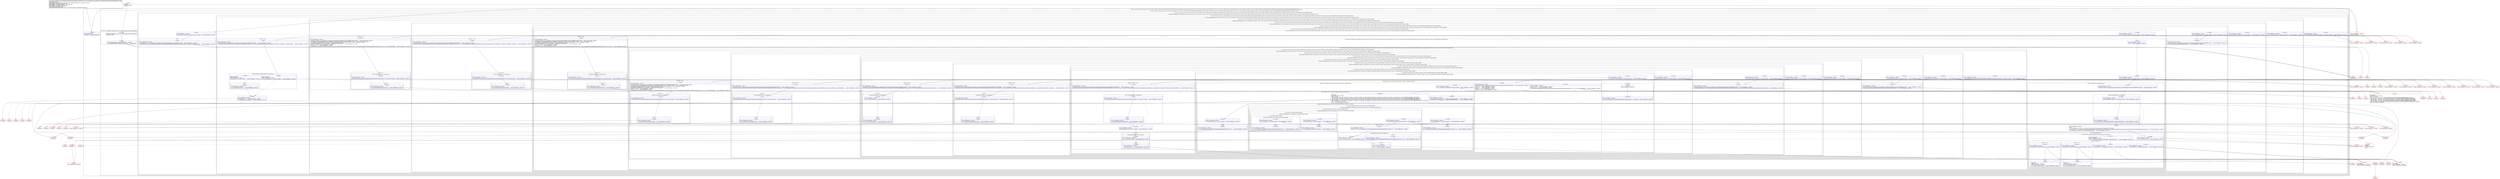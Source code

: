 digraph "CFG fororg.mapsforge.map.rendertheme.rule.RenderThemeHandler.startElement()V" {
subgraph cluster_Region_485130811 {
label = "R(2:0|(1:(1:4)(1:(3:7|(1:11)|12)(1:(2:15|(1:(1:17)))(1:(2:20|(1:(1:22)))(1:(1:25)(1:(2:28|(1:(1:30)))(2:31|(4:33|(1:35)|36|(1:(4:40|(1:43)|44|(1:47))))(1:(2:50|(1:(1:52)))(1:(2:55|(1:(1:57)))(1:(1:60)(1:(2:63|(1:(1:65)))(1:(2:68|(1:(1:70)))(1:(1:73)(1:(4:76|(1:78)|79|(1:(1:81)))(1:(3:84|(3:87|(1:89)(1:(1:92)(1:(2:95|(1:97)(1:99))(1:(1:102)(1:(1:105)(0)))))|106)|107)(2:108|109))))))))))))))))) | DECL_VAR: org.mapsforge.map.rendertheme.XmlRenderThemeStyleLayer null\l";
node [shape=record,color=blue];
Node_0 [shape=record,label="{0\:\ 0x0000|MTH_ENTER_BLOCK\l|r10.qName = r10.pullParser.getName()\l}"];
subgraph cluster_TryCatchRegion_1538669044 {
label = "Try: R(1:(1:4)(1:(3:7|(1:11)|12)(1:(2:15|(1:(1:17)))(1:(2:20|(1:(1:22)))(1:(1:25)(1:(2:28|(1:(1:30)))(2:31|(4:33|(1:35)|36|(1:(4:40|(1:43)|44|(1:47))))(1:(2:50|(1:(1:52)))(1:(2:55|(1:(1:57)))(1:(1:60)(1:(2:63|(1:(1:65)))(1:(2:68|(1:(1:70)))(1:(1:73)(1:(4:76|(1:78)|79|(1:(1:81)))(1:(3:84|(3:87|(1:89)(1:(1:92)(1:(2:95|(1:97)(1:99))(1:(1:102)(1:(1:105)(0)))))|106)|107)(2:108|109)))))))))))))))) catches: R(2:110|111)";
node [shape=record,color=blue];
subgraph cluster_Region_2039268264 {
label = "R(1:(1:4)(1:(3:7|(1:11)|12)(1:(2:15|(1:(1:17)))(1:(2:20|(1:(1:22)))(1:(1:25)(1:(2:28|(1:(1:30)))(2:31|(4:33|(1:35)|36|(1:(4:40|(1:43)|44|(1:47))))(1:(2:50|(1:(1:52)))(1:(2:55|(1:(1:57)))(1:(1:60)(1:(2:63|(1:(1:65)))(1:(2:68|(1:(1:70)))(1:(1:73)(1:(4:76|(1:78)|79|(1:(1:81)))(1:(3:84|(3:87|(1:89)(1:(1:92)(1:(2:95|(1:97)(1:99))(1:(1:102)(1:(1:105)(0)))))|106)|107)(2:108|109))))))))))))))))";
node [shape=record,color=blue];
subgraph cluster_IfRegion_763621961 {
label = "IF [B:3:0x0010] THEN: R(1:4) ELSE: R(1:(3:7|(1:11)|12)(1:(2:15|(1:(1:17)))(1:(2:20|(1:(1:22)))(1:(1:25)(1:(2:28|(1:(1:30)))(2:31|(4:33|(1:35)|36|(1:(4:40|(1:43)|44|(1:47))))(1:(2:50|(1:(1:52)))(1:(2:55|(1:(1:57)))(1:(1:60)(1:(2:63|(1:(1:65)))(1:(2:68|(1:(1:70)))(1:(1:73)(1:(4:76|(1:78)|79|(1:(1:81)))(1:(3:84|(3:87|(1:89)(1:(1:92)(1:(2:95|(1:97)(1:99))(1:(1:102)(1:(1:105)(0)))))|106)|107)(2:108|109)))))))))))))))";
node [shape=record,color=blue];
Node_3 [shape=record,label="{3\:\ 0x0010|Catch:\{ IOException \-\> 0x03a0 \}\l|if (\"rendertheme\".equals(r10.qName) == true) goto L_0x0012     \/\/ Catch:\{ IOException \-\> 0x03a0 \}\l}"];
subgraph cluster_Region_1697662616 {
label = "R(1:4)";
node [shape=record,color=blue];
Node_4 [shape=record,label="{4\:\ 0x0012|Catch:\{ IOException \-\> 0x03a0 \}\l|checkState(r10.qName, org.mapsforge.map.rendertheme.rule.RenderThemeHandler.Element.RENDER_THEME)     \/\/ Catch:\{ IOException \-\> 0x03a0 \}\lr10.renderTheme = new org.mapsforge.map.rendertheme.rule.RenderThemeBuilder(r10.graphicFactory, r10.displayModel, r10.qName, r10.pullParser).build()     \/\/ Catch:\{ IOException \-\> 0x03a0 \}\l}"];
}
subgraph cluster_Region_253999699 {
label = "R(1:(3:7|(1:11)|12)(1:(2:15|(1:(1:17)))(1:(2:20|(1:(1:22)))(1:(1:25)(1:(2:28|(1:(1:30)))(2:31|(4:33|(1:35)|36|(1:(4:40|(1:43)|44|(1:47))))(1:(2:50|(1:(1:52)))(1:(2:55|(1:(1:57)))(1:(1:60)(1:(2:63|(1:(1:65)))(1:(2:68|(1:(1:70)))(1:(1:73)(1:(4:76|(1:78)|79|(1:(1:81)))(1:(3:84|(3:87|(1:89)(1:(1:92)(1:(2:95|(1:97)(1:99))(1:(1:102)(1:(1:105)(0)))))|106)|107)(2:108|109))))))))))))))) | ELSE_IF_CHAIN\l";
node [shape=record,color=blue];
subgraph cluster_IfRegion_279820700 {
label = "IF [B:6:0x0036] THEN: R(3:7|(1:11)|12) ELSE: R(1:(2:15|(1:(1:17)))(1:(2:20|(1:(1:22)))(1:(1:25)(1:(2:28|(1:(1:30)))(2:31|(4:33|(1:35)|36|(1:(4:40|(1:43)|44|(1:47))))(1:(2:50|(1:(1:52)))(1:(2:55|(1:(1:57)))(1:(1:60)(1:(2:63|(1:(1:65)))(1:(2:68|(1:(1:70)))(1:(1:73)(1:(4:76|(1:78)|79|(1:(1:81)))(1:(3:84|(3:87|(1:89)(1:(1:92)(1:(2:95|(1:97)(1:99))(1:(1:102)(1:(1:105)(0)))))|106)|107)(2:108|109)))))))))))))) | ELSE_IF_CHAIN\l";
node [shape=record,color=blue];
Node_6 [shape=record,label="{6\:\ 0x0036|Catch:\{ IOException \-\> 0x03a0 \}\l|if (ELEMENT_NAME_RULE.equals(r10.qName) == true) goto L_0x0038     \/\/ Catch:\{ IOException \-\> 0x03a0 \}\l}"];
subgraph cluster_Region_634135436 {
label = "R(3:7|(1:11)|12)";
node [shape=record,color=blue];
Node_7 [shape=record,label="{7\:\ 0x0038|Catch:\{ IOException \-\> 0x03a0 \}\l|checkState(r10.qName, org.mapsforge.map.rendertheme.rule.RenderThemeHandler.Element.RULE)     \/\/ Catch:\{ IOException \-\> 0x03a0 \}\lorg.mapsforge.map.rendertheme.rule.Rule org.mapsforge.map.rendertheme.rule.Rule r0 = new org.mapsforge.map.rendertheme.rule.RuleBuilder(r10.qName, r10.pullParser, r10.ruleStack).build()     \/\/ Catch:\{ IOException \-\> 0x03a0 \}\l}"];
subgraph cluster_IfRegion_371529683 {
label = "IF [B:8:0x0054, B:10:0x005a] THEN: R(1:11) ELSE: null";
node [shape=record,color=blue];
Node_8 [shape=record,label="{8\:\ 0x0054|ADDED_TO_REGION\lCatch:\{ IOException \-\> 0x03a0 \}\l|if (r10.ruleStack.empty() == false) goto L_0x0056     \/\/ Catch:\{ IOException \-\> 0x03a0 \}\l}"];
Node_10 [shape=record,label="{10\:\ 0x005a|ADDED_TO_REGION\lCatch:\{ IOException \-\> 0x03a0 \}\l|if (isVisible(r0) == true) goto L_0x005c     \/\/ Catch:\{ IOException \-\> 0x03a0 \}\l}"];
subgraph cluster_Region_1405607561 {
label = "R(1:11)";
node [shape=record,color=blue];
Node_11 [shape=record,label="{11\:\ 0x005c|Catch:\{ IOException \-\> 0x03a0 \}\l|r10.currentRule.addSubRule(r0)     \/\/ Catch:\{ IOException \-\> 0x03a0 \}\l}"];
}
}
Node_12 [shape=record,label="{12\:\ 0x0061|Catch:\{ IOException \-\> 0x03a0 \}\l|r10.currentRule = r0     \/\/ Catch:\{ IOException \-\> 0x03a0 \}\lr10.ruleStack.push(r10.currentRule)     \/\/ Catch:\{ IOException \-\> 0x03a0 \}\l}"];
}
subgraph cluster_Region_571342970 {
label = "R(1:(2:15|(1:(1:17)))(1:(2:20|(1:(1:22)))(1:(1:25)(1:(2:28|(1:(1:30)))(2:31|(4:33|(1:35)|36|(1:(4:40|(1:43)|44|(1:47))))(1:(2:50|(1:(1:52)))(1:(2:55|(1:(1:57)))(1:(1:60)(1:(2:63|(1:(1:65)))(1:(2:68|(1:(1:70)))(1:(1:73)(1:(4:76|(1:78)|79|(1:(1:81)))(1:(3:84|(3:87|(1:89)(1:(1:92)(1:(2:95|(1:97)(1:99))(1:(1:102)(1:(1:105)(0)))))|106)|107)(2:108|109)))))))))))))) | ELSE_IF_CHAIN\l";
node [shape=record,color=blue];
subgraph cluster_IfRegion_1164805669 {
label = "IF [B:14:0x0074] THEN: R(2:15|(1:(1:17))) ELSE: R(1:(2:20|(1:(1:22)))(1:(1:25)(1:(2:28|(1:(1:30)))(2:31|(4:33|(1:35)|36|(1:(4:40|(1:43)|44|(1:47))))(1:(2:50|(1:(1:52)))(1:(2:55|(1:(1:57)))(1:(1:60)(1:(2:63|(1:(1:65)))(1:(2:68|(1:(1:70)))(1:(1:73)(1:(4:76|(1:78)|79|(1:(1:81)))(1:(3:84|(3:87|(1:89)(1:(1:92)(1:(2:95|(1:97)(1:99))(1:(1:102)(1:(1:105)(0)))))|106)|107)(2:108|109))))))))))))) | ELSE_IF_CHAIN\l";
node [shape=record,color=blue];
Node_14 [shape=record,label="{14\:\ 0x0074|Catch:\{ IOException \-\> 0x03a0 \}\l|if (\"area\".equals(r10.qName) == true) goto L_0x0076     \/\/ Catch:\{ IOException \-\> 0x03a0 \}\l}"];
subgraph cluster_Region_1124993676 {
label = "R(2:15|(1:(1:17)))";
node [shape=record,color=blue];
Node_15 [shape=record,label="{15\:\ 0x0076|Catch:\{ IOException \-\> 0x03a0 \}\l|checkState(r10.qName, org.mapsforge.map.rendertheme.rule.RenderThemeHandler.Element.RENDERING_INSTRUCTION)     \/\/ Catch:\{ IOException \-\> 0x03a0 \}\lorg.mapsforge.core.graphics.GraphicFactory org.mapsforge.core.graphics.GraphicFactory r3 = r10.graphicFactory     \/\/ Catch:\{ IOException \-\> 0x03a0 \}\lorg.mapsforge.map.model.DisplayModel org.mapsforge.map.model.DisplayModel r4 = r10.displayModel     \/\/ Catch:\{ IOException \-\> 0x03a0 \}\ljava.lang.String java.lang.String r5 = r10.qName     \/\/ Catch:\{ IOException \-\> 0x03a0 \}\lorg.xmlpull.v1.XmlPullParser org.xmlpull.p030v1.XmlPullParser r6 = r10.pullParser     \/\/ Catch:\{ IOException \-\> 0x03a0 \}\lint int r7 = r10.level     \/\/ Catch:\{ IOException \-\> 0x03a0 \}\lr10.level = r7 + 1     \/\/ Catch:\{ IOException \-\> 0x03a0 \}\lorg.mapsforge.map.rendertheme.renderinstruction.Area org.mapsforge.map.rendertheme.renderinstruction.Area r2 = new org.mapsforge.map.rendertheme.renderinstruction.Area(r3, r4, r5, r6, r7, r10.relativePathPrefix)     \/\/ Catch:\{ IOException \-\> 0x03a0 \}\l}"];
subgraph cluster_Region_1460559353 {
label = "R(1:(1:17))";
node [shape=record,color=blue];
subgraph cluster_IfRegion_1648684130 {
label = "IF [B:16:0x0097] THEN: R(1:17) ELSE: null";
node [shape=record,color=blue];
Node_16 [shape=record,label="{16\:\ 0x0097|Catch:\{ IOException \-\> 0x03a0 \}\l|if (isVisible((org.mapsforge.map.rendertheme.renderinstruction.RenderInstruction) r2) == true) goto L_0x0099     \/\/ Catch:\{ IOException \-\> 0x03a0 \}\l}"];
subgraph cluster_Region_1435772254 {
label = "R(1:17)";
node [shape=record,color=blue];
Node_17 [shape=record,label="{17\:\ 0x0099|Catch:\{ IOException \-\> 0x03a0 \}\l|r10.currentRule.addRenderingInstruction(r2)     \/\/ Catch:\{ IOException \-\> 0x03a0 \}\l}"];
}
}
}
}
subgraph cluster_Region_714244061 {
label = "R(1:(2:20|(1:(1:22)))(1:(1:25)(1:(2:28|(1:(1:30)))(2:31|(4:33|(1:35)|36|(1:(4:40|(1:43)|44|(1:47))))(1:(2:50|(1:(1:52)))(1:(2:55|(1:(1:57)))(1:(1:60)(1:(2:63|(1:(1:65)))(1:(2:68|(1:(1:70)))(1:(1:73)(1:(4:76|(1:78)|79|(1:(1:81)))(1:(3:84|(3:87|(1:89)(1:(1:92)(1:(2:95|(1:97)(1:99))(1:(1:102)(1:(1:105)(0)))))|106)|107)(2:108|109))))))))))))) | ELSE_IF_CHAIN\l";
node [shape=record,color=blue];
subgraph cluster_IfRegion_2026743589 {
label = "IF [B:19:0x00a8] THEN: R(2:20|(1:(1:22))) ELSE: R(1:(1:25)(1:(2:28|(1:(1:30)))(2:31|(4:33|(1:35)|36|(1:(4:40|(1:43)|44|(1:47))))(1:(2:50|(1:(1:52)))(1:(2:55|(1:(1:57)))(1:(1:60)(1:(2:63|(1:(1:65)))(1:(2:68|(1:(1:70)))(1:(1:73)(1:(4:76|(1:78)|79|(1:(1:81)))(1:(3:84|(3:87|(1:89)(1:(1:92)(1:(2:95|(1:97)(1:99))(1:(1:102)(1:(1:105)(0)))))|106)|107)(2:108|109)))))))))))) | ELSE_IF_CHAIN\l";
node [shape=record,color=blue];
Node_19 [shape=record,label="{19\:\ 0x00a8|Catch:\{ IOException \-\> 0x03a0 \}\l|if (\"caption\".equals(r10.qName) == true) goto L_0x00aa     \/\/ Catch:\{ IOException \-\> 0x03a0 \}\l}"];
subgraph cluster_Region_994264346 {
label = "R(2:20|(1:(1:22)))";
node [shape=record,color=blue];
Node_20 [shape=record,label="{20\:\ 0x00aa|Catch:\{ IOException \-\> 0x03a0 \}\l|checkState(r10.qName, org.mapsforge.map.rendertheme.rule.RenderThemeHandler.Element.RENDERING_INSTRUCTION)     \/\/ Catch:\{ IOException \-\> 0x03a0 \}\lorg.mapsforge.map.rendertheme.renderinstruction.Caption org.mapsforge.map.rendertheme.renderinstruction.Caption r2 = new org.mapsforge.map.rendertheme.renderinstruction.Caption(r10.graphicFactory, r10.displayModel, r10.qName, r10.pullParser, r10.symbols)     \/\/ Catch:\{ IOException \-\> 0x03a0 \}\l}"];
subgraph cluster_Region_1371036343 {
label = "R(1:(1:22))";
node [shape=record,color=blue];
subgraph cluster_IfRegion_536150598 {
label = "IF [B:21:0x00c5] THEN: R(1:22) ELSE: null";
node [shape=record,color=blue];
Node_21 [shape=record,label="{21\:\ 0x00c5|Catch:\{ IOException \-\> 0x03a0 \}\l|if (isVisible((org.mapsforge.map.rendertheme.renderinstruction.RenderInstruction) r2) == true) goto L_0x00c7     \/\/ Catch:\{ IOException \-\> 0x03a0 \}\l}"];
subgraph cluster_Region_922836 {
label = "R(1:22)";
node [shape=record,color=blue];
Node_22 [shape=record,label="{22\:\ 0x00c7|Catch:\{ IOException \-\> 0x03a0 \}\l|r10.currentRule.addRenderingInstruction(r2)     \/\/ Catch:\{ IOException \-\> 0x03a0 \}\l}"];
}
}
}
}
subgraph cluster_Region_1962681580 {
label = "R(1:(1:25)(1:(2:28|(1:(1:30)))(2:31|(4:33|(1:35)|36|(1:(4:40|(1:43)|44|(1:47))))(1:(2:50|(1:(1:52)))(1:(2:55|(1:(1:57)))(1:(1:60)(1:(2:63|(1:(1:65)))(1:(2:68|(1:(1:70)))(1:(1:73)(1:(4:76|(1:78)|79|(1:(1:81)))(1:(3:84|(3:87|(1:89)(1:(1:92)(1:(2:95|(1:97)(1:99))(1:(1:102)(1:(1:105)(0)))))|106)|107)(2:108|109)))))))))))) | ELSE_IF_CHAIN\l";
node [shape=record,color=blue];
subgraph cluster_IfRegion_1294582073 {
label = "IF [B:24:0x00d6] THEN: R(1:25) ELSE: R(1:(2:28|(1:(1:30)))(2:31|(4:33|(1:35)|36|(1:(4:40|(1:43)|44|(1:47))))(1:(2:50|(1:(1:52)))(1:(2:55|(1:(1:57)))(1:(1:60)(1:(2:63|(1:(1:65)))(1:(2:68|(1:(1:70)))(1:(1:73)(1:(4:76|(1:78)|79|(1:(1:81)))(1:(3:84|(3:87|(1:89)(1:(1:92)(1:(2:95|(1:97)(1:99))(1:(1:102)(1:(1:105)(0)))))|106)|107)(2:108|109))))))))))) | ELSE_IF_CHAIN\l";
node [shape=record,color=blue];
Node_24 [shape=record,label="{24\:\ 0x00d6|Catch:\{ IOException \-\> 0x03a0 \}\l|if (\"cat\".equals(r10.qName) == true) goto L_0x00d8     \/\/ Catch:\{ IOException \-\> 0x03a0 \}\l}"];
subgraph cluster_Region_1489548086 {
label = "R(1:25)";
node [shape=record,color=blue];
Node_25 [shape=record,label="{25\:\ 0x00d8|Catch:\{ IOException \-\> 0x03a0 \}\l|checkState(r10.qName, org.mapsforge.map.rendertheme.rule.RenderThemeHandler.Element.RENDERING_STYLE)     \/\/ Catch:\{ IOException \-\> 0x03a0 \}\lr10.currentLayer.addCategory(getStringAttribute(\"id\"))     \/\/ Catch:\{ IOException \-\> 0x03a0 \}\l}"];
}
subgraph cluster_Region_1261844346 {
label = "R(1:(2:28|(1:(1:30)))(2:31|(4:33|(1:35)|36|(1:(4:40|(1:43)|44|(1:47))))(1:(2:50|(1:(1:52)))(1:(2:55|(1:(1:57)))(1:(1:60)(1:(2:63|(1:(1:65)))(1:(2:68|(1:(1:70)))(1:(1:73)(1:(4:76|(1:78)|79|(1:(1:81)))(1:(3:84|(3:87|(1:89)(1:(1:92)(1:(2:95|(1:97)(1:99))(1:(1:102)(1:(1:105)(0)))))|106)|107)(2:108|109))))))))))) | ELSE_IF_CHAIN\l";
node [shape=record,color=blue];
subgraph cluster_IfRegion_1593356724 {
label = "IF [B:27:0x00f4] THEN: R(2:28|(1:(1:30))) ELSE: R(2:31|(4:33|(1:35)|36|(1:(4:40|(1:43)|44|(1:47))))(1:(2:50|(1:(1:52)))(1:(2:55|(1:(1:57)))(1:(1:60)(1:(2:63|(1:(1:65)))(1:(2:68|(1:(1:70)))(1:(1:73)(1:(4:76|(1:78)|79|(1:(1:81)))(1:(3:84|(3:87|(1:89)(1:(1:92)(1:(2:95|(1:97)(1:99))(1:(1:102)(1:(1:105)(0)))))|106)|107)(2:108|109)))))))))) | ELSE_IF_CHAIN\l";
node [shape=record,color=blue];
Node_27 [shape=record,label="{27\:\ 0x00f4|Catch:\{ IOException \-\> 0x03a0 \}\l|if (\"circle\".equals(r10.qName) == true) goto L_0x00f6     \/\/ Catch:\{ IOException \-\> 0x03a0 \}\l}"];
subgraph cluster_Region_788619878 {
label = "R(2:28|(1:(1:30)))";
node [shape=record,color=blue];
Node_28 [shape=record,label="{28\:\ 0x00f6|Catch:\{ IOException \-\> 0x03a0 \}\l|checkState(r10.qName, org.mapsforge.map.rendertheme.rule.RenderThemeHandler.Element.RENDERING_INSTRUCTION)     \/\/ Catch:\{ IOException \-\> 0x03a0 \}\lorg.mapsforge.core.graphics.GraphicFactory org.mapsforge.core.graphics.GraphicFactory r3 = r10.graphicFactory     \/\/ Catch:\{ IOException \-\> 0x03a0 \}\lorg.mapsforge.map.model.DisplayModel org.mapsforge.map.model.DisplayModel r4 = r10.displayModel     \/\/ Catch:\{ IOException \-\> 0x03a0 \}\ljava.lang.String java.lang.String r5 = r10.qName     \/\/ Catch:\{ IOException \-\> 0x03a0 \}\lorg.xmlpull.v1.XmlPullParser org.xmlpull.p030v1.XmlPullParser r6 = r10.pullParser     \/\/ Catch:\{ IOException \-\> 0x03a0 \}\lint int r7 = r10.level     \/\/ Catch:\{ IOException \-\> 0x03a0 \}\lr10.level = r7 + 1     \/\/ Catch:\{ IOException \-\> 0x03a0 \}\lorg.mapsforge.map.rendertheme.renderinstruction.Circle org.mapsforge.map.rendertheme.renderinstruction.Circle r2 = new org.mapsforge.map.rendertheme.renderinstruction.Circle(r3, r4, r5, r6, r7)     \/\/ Catch:\{ IOException \-\> 0x03a0 \}\l}"];
subgraph cluster_Region_1574667099 {
label = "R(1:(1:30))";
node [shape=record,color=blue];
subgraph cluster_IfRegion_1537771917 {
label = "IF [B:29:0x0115] THEN: R(1:30) ELSE: null";
node [shape=record,color=blue];
Node_29 [shape=record,label="{29\:\ 0x0115|Catch:\{ IOException \-\> 0x03a0 \}\l|if (isVisible((org.mapsforge.map.rendertheme.renderinstruction.RenderInstruction) r2) == true) goto L_0x0117     \/\/ Catch:\{ IOException \-\> 0x03a0 \}\l}"];
subgraph cluster_Region_472640788 {
label = "R(1:30)";
node [shape=record,color=blue];
Node_30 [shape=record,label="{30\:\ 0x0117|Catch:\{ IOException \-\> 0x03a0 \}\l|r10.currentRule.addRenderingInstruction(r2)     \/\/ Catch:\{ IOException \-\> 0x03a0 \}\l}"];
}
}
}
}
subgraph cluster_Region_57491903 {
label = "R(2:31|(4:33|(1:35)|36|(1:(4:40|(1:43)|44|(1:47))))(1:(2:50|(1:(1:52)))(1:(2:55|(1:(1:57)))(1:(1:60)(1:(2:63|(1:(1:65)))(1:(2:68|(1:(1:70)))(1:(1:73)(1:(4:76|(1:78)|79|(1:(1:81)))(1:(3:84|(3:87|(1:89)(1:(1:92)(1:(2:95|(1:97)(1:99))(1:(1:102)(1:(1:105)(0)))))|106)|107)(2:108|109))))))))))";
node [shape=record,color=blue];
Node_31 [shape=record,label="{31\:\ 0x011e|Catch:\{ IOException \-\> 0x03a0 \}\l|? r1 = 0     \/\/ Catch:\{ IOException \-\> 0x03a0 \}\l}"];
subgraph cluster_IfRegion_1083689685 {
label = "IF [B:32:0x0127] THEN: R(4:33|(1:35)|36|(1:(4:40|(1:43)|44|(1:47)))) ELSE: R(1:(2:50|(1:(1:52)))(1:(2:55|(1:(1:57)))(1:(1:60)(1:(2:63|(1:(1:65)))(1:(2:68|(1:(1:70)))(1:(1:73)(1:(4:76|(1:78)|79|(1:(1:81)))(1:(3:84|(3:87|(1:89)(1:(1:92)(1:(2:95|(1:97)(1:99))(1:(1:102)(1:(1:105)(0)))))|106)|107)(2:108|109)))))))))";
node [shape=record,color=blue];
Node_32 [shape=record,label="{32\:\ 0x0127|Catch:\{ IOException \-\> 0x03a0 \}\l|if (\"layer\".equals(r10.qName) == true) goto L_0x0129     \/\/ Catch:\{ IOException \-\> 0x03a0 \}\l}"];
subgraph cluster_Region_781852532 {
label = "R(4:33|(1:35)|36|(1:(4:40|(1:43)|44|(1:47))))";
node [shape=record,color=blue];
Node_33 [shape=record,label="{33\:\ 0x0129|Catch:\{ IOException \-\> 0x03a0 \}\l|checkState(r10.qName, org.mapsforge.map.rendertheme.rule.RenderThemeHandler.Element.RENDERING_STYLE)     \/\/ Catch:\{ IOException \-\> 0x03a0 \}\l}"];
subgraph cluster_IfRegion_979417178 {
label = "IF [B:34:0x0136] THEN: R(1:35) ELSE: null";
node [shape=record,color=blue];
Node_34 [shape=record,label="{34\:\ 0x0136|Catch:\{ IOException \-\> 0x03a0 \}\l|if (getStringAttribute(\"enabled\") != null) goto L_0x0138     \/\/ Catch:\{ IOException \-\> 0x03a0 \}\l}"];
subgraph cluster_Region_1937855752 {
label = "R(1:35)";
node [shape=record,color=blue];
Node_35 [shape=record,label="{35\:\ 0x0138|Catch:\{ IOException \-\> 0x03a0 \}\l|r1 = java.lang.Boolean.valueOf(getStringAttribute(\"enabled\")).booleanValue()     \/\/ Catch:\{ IOException \-\> 0x03a0 \}\l}"];
}
}
Node_36 [shape=record,label="{36\:\ 0x0146|Catch:\{ IOException \-\> 0x03a0 \}\lPHI: r1 \l  PHI: (r1v40 boolean) = (r1v8 ?), (r1v72 ?) binds: [B:34:0x0136, B:35:0x0138] A[DONT_GENERATE, DONT_INLINE]\l|r10.currentLayer = r10.renderThemeStyleMenu.createLayer(getStringAttribute(\"id\"), java.lang.Boolean.valueOf(getStringAttribute(com.mapbox.mapboxsdk.style.layers.Property.VISIBLE)).booleanValue(), r1)     \/\/ Catch:\{ IOException \-\> 0x03a0 \}\ljava.lang.String java.lang.String r0 = getStringAttribute(\"parent\")     \/\/ Catch:\{ IOException \-\> 0x03a0 \}\l}"];
subgraph cluster_Region_554617779 {
label = "R(1:(4:40|(1:43)|44|(1:47)))";
node [shape=record,color=blue];
subgraph cluster_IfRegion_1135385711 {
label = "IF [B:37:0x0168, B:39:0x0170] THEN: R(4:40|(1:43)|44|(1:47)) ELSE: null";
node [shape=record,color=blue];
Node_37 [shape=record,label="{37\:\ 0x0168|Catch:\{ IOException \-\> 0x03a0 \}\l|if (r0 != null) goto L_0x016a     \/\/ Catch:\{ IOException \-\> 0x03a0 \}\l}"];
Node_39 [shape=record,label="{39\:\ 0x0170|ADDED_TO_REGION\lCatch:\{ IOException \-\> 0x03a0 \}\l|if ((r0 = r10.renderThemeStyleMenu.getLayer(r0)) != null) goto L_0x0172     \/\/ Catch:\{ IOException \-\> 0x03a0 \}\l}"];
subgraph cluster_Region_550389138 {
label = "R(4:40|(1:43)|44|(1:47))";
node [shape=record,color=blue];
Node_40 [shape=record,label="{40\:\ 0x0172|Catch:\{ IOException \-\> 0x03a0 \}\l|java.util.Iterator r1 = r0.getCategories().iterator()     \/\/ Catch:\{ IOException \-\> 0x03a0 \}\l}"];
subgraph cluster_LoopRegion_1584525884 {
label = "LOOP:0: (1:43)";
node [shape=record,color=blue];
Node_42 [shape=record,label="{42\:\ 0x017e|Catch:\{ IOException \-\> 0x03a0 \}\l|if (r1.hasNext() != false) goto L_0x0180     \/\/ Catch:\{ IOException \-\> 0x03a0 \}\l}"];
subgraph cluster_Region_1634476992 {
label = "R(1:43)";
node [shape=record,color=blue];
Node_43 [shape=record,label="{43\:\ 0x0180|LOOP_END\lCatch:\{ IOException \-\> 0x03a0 \}\lLOOP:0: B:41:0x017a\-\>B:43:0x0180\l|r10.currentLayer.addCategory(r2)     \/\/ Catch:\{ IOException \-\> 0x03a0 \}\l}"];
}
}
Node_44 [shape=record,label="{44\:\ 0x018c|Catch:\{ IOException \-\> 0x03a0 \}\l|java.util.Iterator r0 = r0.getOverlays().iterator()     \/\/ Catch:\{ IOException \-\> 0x03a0 \}\l}"];
subgraph cluster_LoopRegion_921186061 {
label = "LOOP:1: (1:47)";
node [shape=record,color=blue];
Node_46 [shape=record,label="{46\:\ 0x0198|Catch:\{ IOException \-\> 0x03a0 \}\l|if (r0.hasNext() != false) goto L_0x019a     \/\/ Catch:\{ IOException \-\> 0x03a0 \}\l}"];
subgraph cluster_Region_1691881111 {
label = "R(1:47)";
node [shape=record,color=blue];
Node_47 [shape=record,label="{47\:\ 0x019a|LOOP_END\lCatch:\{ IOException \-\> 0x03a0 \}\lLOOP:1: B:45:0x0194\-\>B:47:0x019a\l|r10.currentLayer.addOverlay(r1)     \/\/ Catch:\{ IOException \-\> 0x03a0 \}\l}"];
}
}
}
}
}
}
subgraph cluster_Region_896135202 {
label = "R(1:(2:50|(1:(1:52)))(1:(2:55|(1:(1:57)))(1:(1:60)(1:(2:63|(1:(1:65)))(1:(2:68|(1:(1:70)))(1:(1:73)(1:(4:76|(1:78)|79|(1:(1:81)))(1:(3:84|(3:87|(1:89)(1:(1:92)(1:(2:95|(1:97)(1:99))(1:(1:102)(1:(1:105)(0)))))|106)|107)(2:108|109))))))))) | ELSE_IF_CHAIN\l";
node [shape=record,color=blue];
subgraph cluster_IfRegion_891004780 {
label = "IF [B:49:0x01ae] THEN: R(2:50|(1:(1:52))) ELSE: R(1:(2:55|(1:(1:57)))(1:(1:60)(1:(2:63|(1:(1:65)))(1:(2:68|(1:(1:70)))(1:(1:73)(1:(4:76|(1:78)|79|(1:(1:81)))(1:(3:84|(3:87|(1:89)(1:(1:92)(1:(2:95|(1:97)(1:99))(1:(1:102)(1:(1:105)(0)))))|106)|107)(2:108|109)))))))) | ELSE_IF_CHAIN\l";
node [shape=record,color=blue];
Node_49 [shape=record,label="{49\:\ 0x01ae|Catch:\{ IOException \-\> 0x03a0 \}\l|if (com.mapbox.mapboxsdk.style.layers.Property.SYMBOL_PLACEMENT_LINE.equals(r10.qName) == true) goto L_0x01b0     \/\/ Catch:\{ IOException \-\> 0x03a0 \}\l}"];
subgraph cluster_Region_322957259 {
label = "R(2:50|(1:(1:52)))";
node [shape=record,color=blue];
Node_50 [shape=record,label="{50\:\ 0x01b0|Catch:\{ IOException \-\> 0x03a0 \}\l|checkState(r10.qName, org.mapsforge.map.rendertheme.rule.RenderThemeHandler.Element.RENDERING_INSTRUCTION)     \/\/ Catch:\{ IOException \-\> 0x03a0 \}\lorg.mapsforge.core.graphics.GraphicFactory org.mapsforge.core.graphics.GraphicFactory r3 = r10.graphicFactory     \/\/ Catch:\{ IOException \-\> 0x03a0 \}\lorg.mapsforge.map.model.DisplayModel org.mapsforge.map.model.DisplayModel r4 = r10.displayModel     \/\/ Catch:\{ IOException \-\> 0x03a0 \}\ljava.lang.String java.lang.String r5 = r10.qName     \/\/ Catch:\{ IOException \-\> 0x03a0 \}\lorg.xmlpull.v1.XmlPullParser org.xmlpull.p030v1.XmlPullParser r6 = r10.pullParser     \/\/ Catch:\{ IOException \-\> 0x03a0 \}\lint int r7 = r10.level     \/\/ Catch:\{ IOException \-\> 0x03a0 \}\lr10.level = r7 + 1     \/\/ Catch:\{ IOException \-\> 0x03a0 \}\lorg.mapsforge.map.rendertheme.renderinstruction.Line org.mapsforge.map.rendertheme.renderinstruction.Line r2 = new org.mapsforge.map.rendertheme.renderinstruction.Line(r3, r4, r5, r6, r7, r10.relativePathPrefix)     \/\/ Catch:\{ IOException \-\> 0x03a0 \}\l}"];
subgraph cluster_Region_1115453061 {
label = "R(1:(1:52))";
node [shape=record,color=blue];
subgraph cluster_IfRegion_1933632424 {
label = "IF [B:51:0x01d1] THEN: R(1:52) ELSE: null";
node [shape=record,color=blue];
Node_51 [shape=record,label="{51\:\ 0x01d1|Catch:\{ IOException \-\> 0x03a0 \}\l|if (isVisible((org.mapsforge.map.rendertheme.renderinstruction.RenderInstruction) r2) == true) goto L_0x01d3     \/\/ Catch:\{ IOException \-\> 0x03a0 \}\l}"];
subgraph cluster_Region_861836103 {
label = "R(1:52)";
node [shape=record,color=blue];
Node_52 [shape=record,label="{52\:\ 0x01d3|Catch:\{ IOException \-\> 0x03a0 \}\l|r10.currentRule.addRenderingInstruction(r2)     \/\/ Catch:\{ IOException \-\> 0x03a0 \}\l}"];
}
}
}
}
subgraph cluster_Region_1718908139 {
label = "R(1:(2:55|(1:(1:57)))(1:(1:60)(1:(2:63|(1:(1:65)))(1:(2:68|(1:(1:70)))(1:(1:73)(1:(4:76|(1:78)|79|(1:(1:81)))(1:(3:84|(3:87|(1:89)(1:(1:92)(1:(2:95|(1:97)(1:99))(1:(1:102)(1:(1:105)(0)))))|106)|107)(2:108|109)))))))) | ELSE_IF_CHAIN\l";
node [shape=record,color=blue];
subgraph cluster_IfRegion_484864231 {
label = "IF [B:54:0x01e2] THEN: R(2:55|(1:(1:57))) ELSE: R(1:(1:60)(1:(2:63|(1:(1:65)))(1:(2:68|(1:(1:70)))(1:(1:73)(1:(4:76|(1:78)|79|(1:(1:81)))(1:(3:84|(3:87|(1:89)(1:(1:92)(1:(2:95|(1:97)(1:99))(1:(1:102)(1:(1:105)(0)))))|106)|107)(2:108|109))))))) | ELSE_IF_CHAIN\l";
node [shape=record,color=blue];
Node_54 [shape=record,label="{54\:\ 0x01e2|Catch:\{ IOException \-\> 0x03a0 \}\l|if (\"lineSymbol\".equals(r10.qName) == true) goto L_0x01e4     \/\/ Catch:\{ IOException \-\> 0x03a0 \}\l}"];
subgraph cluster_Region_2035497365 {
label = "R(2:55|(1:(1:57)))";
node [shape=record,color=blue];
Node_55 [shape=record,label="{55\:\ 0x01e4|Catch:\{ IOException \-\> 0x03a0 \}\l|checkState(r10.qName, org.mapsforge.map.rendertheme.rule.RenderThemeHandler.Element.RENDERING_INSTRUCTION)     \/\/ Catch:\{ IOException \-\> 0x03a0 \}\lorg.mapsforge.map.rendertheme.renderinstruction.LineSymbol org.mapsforge.map.rendertheme.renderinstruction.LineSymbol r2 = new org.mapsforge.map.rendertheme.renderinstruction.LineSymbol(r10.graphicFactory, r10.displayModel, r10.qName, r10.pullParser, r10.relativePathPrefix)     \/\/ Catch:\{ IOException \-\> 0x03a0 \}\l}"];
subgraph cluster_Region_1949209808 {
label = "R(1:(1:57))";
node [shape=record,color=blue];
subgraph cluster_IfRegion_471566519 {
label = "IF [B:56:0x01ff] THEN: R(1:57) ELSE: null";
node [shape=record,color=blue];
Node_56 [shape=record,label="{56\:\ 0x01ff|Catch:\{ IOException \-\> 0x03a0 \}\l|if (isVisible((org.mapsforge.map.rendertheme.renderinstruction.RenderInstruction) r2) == true) goto L_0x0201     \/\/ Catch:\{ IOException \-\> 0x03a0 \}\l}"];
subgraph cluster_Region_920181592 {
label = "R(1:57)";
node [shape=record,color=blue];
Node_57 [shape=record,label="{57\:\ 0x0201|Catch:\{ IOException \-\> 0x03a0 \}\l|r10.currentRule.addRenderingInstruction(r2)     \/\/ Catch:\{ IOException \-\> 0x03a0 \}\l}"];
}
}
}
}
subgraph cluster_Region_1439112334 {
label = "R(1:(1:60)(1:(2:63|(1:(1:65)))(1:(2:68|(1:(1:70)))(1:(1:73)(1:(4:76|(1:78)|79|(1:(1:81)))(1:(3:84|(3:87|(1:89)(1:(1:92)(1:(2:95|(1:97)(1:99))(1:(1:102)(1:(1:105)(0)))))|106)|107)(2:108|109))))))) | ELSE_IF_CHAIN\l";
node [shape=record,color=blue];
subgraph cluster_IfRegion_282196465 {
label = "IF [B:59:0x0210] THEN: R(1:60) ELSE: R(1:(2:63|(1:(1:65)))(1:(2:68|(1:(1:70)))(1:(1:73)(1:(4:76|(1:78)|79|(1:(1:81)))(1:(3:84|(3:87|(1:89)(1:(1:92)(1:(2:95|(1:97)(1:99))(1:(1:102)(1:(1:105)(0)))))|106)|107)(2:108|109)))))) | ELSE_IF_CHAIN\l";
node [shape=record,color=blue];
Node_59 [shape=record,label="{59\:\ 0x0210|Catch:\{ IOException \-\> 0x03a0 \}\l|if (\"name\".equals(r10.qName) == true) goto L_0x0212     \/\/ Catch:\{ IOException \-\> 0x03a0 \}\l}"];
subgraph cluster_Region_1067438660 {
label = "R(1:60)";
node [shape=record,color=blue];
Node_60 [shape=record,label="{60\:\ 0x0212|Catch:\{ IOException \-\> 0x03a0 \}\l|checkState(r10.qName, org.mapsforge.map.rendertheme.rule.RenderThemeHandler.Element.RENDERING_STYLE)     \/\/ Catch:\{ IOException \-\> 0x03a0 \}\lr10.currentLayer.addTranslation(getStringAttribute(\"lang\"), getStringAttribute(\"value\"))     \/\/ Catch:\{ IOException \-\> 0x03a0 \}\l}"];
}
subgraph cluster_Region_1066879347 {
label = "R(1:(2:63|(1:(1:65)))(1:(2:68|(1:(1:70)))(1:(1:73)(1:(4:76|(1:78)|79|(1:(1:81)))(1:(3:84|(3:87|(1:89)(1:(1:92)(1:(2:95|(1:97)(1:99))(1:(1:102)(1:(1:105)(0)))))|106)|107)(2:108|109)))))) | ELSE_IF_CHAIN\l";
node [shape=record,color=blue];
subgraph cluster_IfRegion_1381568867 {
label = "IF [B:62:0x0234] THEN: R(2:63|(1:(1:65))) ELSE: R(1:(2:68|(1:(1:70)))(1:(1:73)(1:(4:76|(1:78)|79|(1:(1:81)))(1:(3:84|(3:87|(1:89)(1:(1:92)(1:(2:95|(1:97)(1:99))(1:(1:102)(1:(1:105)(0)))))|106)|107)(2:108|109))))) | ELSE_IF_CHAIN\l";
node [shape=record,color=blue];
Node_62 [shape=record,label="{62\:\ 0x0234|Catch:\{ IOException \-\> 0x03a0 \}\l|if (\"overlay\".equals(r10.qName) == true) goto L_0x0236     \/\/ Catch:\{ IOException \-\> 0x03a0 \}\l}"];
subgraph cluster_Region_1274399515 {
label = "R(2:63|(1:(1:65)))";
node [shape=record,color=blue];
Node_63 [shape=record,label="{63\:\ 0x0236|Catch:\{ IOException \-\> 0x03a0 \}\l|checkState(r10.qName, org.mapsforge.map.rendertheme.rule.RenderThemeHandler.Element.RENDERING_STYLE)     \/\/ Catch:\{ IOException \-\> 0x03a0 \}\lorg.mapsforge.map.rendertheme.XmlRenderThemeStyleLayer org.mapsforge.map.rendertheme.XmlRenderThemeStyleLayer r0 = r10.renderThemeStyleMenu.getLayer(getStringAttribute(\"id\"))     \/\/ Catch:\{ IOException \-\> 0x03a0 \}\l}"];
subgraph cluster_Region_1306031272 {
label = "R(1:(1:65))";
node [shape=record,color=blue];
subgraph cluster_IfRegion_845349189 {
label = "IF [B:64:0x0249] THEN: R(1:65) ELSE: null";
node [shape=record,color=blue];
Node_64 [shape=record,label="{64\:\ 0x0249|Catch:\{ IOException \-\> 0x03a0 \}\l|if (r0 != null) goto L_0x024b     \/\/ Catch:\{ IOException \-\> 0x03a0 \}\l}"];
subgraph cluster_Region_474427576 {
label = "R(1:65)";
node [shape=record,color=blue];
Node_65 [shape=record,label="{65\:\ 0x024b|Catch:\{ IOException \-\> 0x03a0 \}\l|r10.currentLayer.addOverlay(r0)     \/\/ Catch:\{ IOException \-\> 0x03a0 \}\l}"];
}
}
}
}
subgraph cluster_Region_202674853 {
label = "R(1:(2:68|(1:(1:70)))(1:(1:73)(1:(4:76|(1:78)|79|(1:(1:81)))(1:(3:84|(3:87|(1:89)(1:(1:92)(1:(2:95|(1:97)(1:99))(1:(1:102)(1:(1:105)(0)))))|106)|107)(2:108|109))))) | ELSE_IF_CHAIN\l";
node [shape=record,color=blue];
subgraph cluster_IfRegion_164470405 {
label = "IF [B:67:0x025a] THEN: R(2:68|(1:(1:70))) ELSE: R(1:(1:73)(1:(4:76|(1:78)|79|(1:(1:81)))(1:(3:84|(3:87|(1:89)(1:(1:92)(1:(2:95|(1:97)(1:99))(1:(1:102)(1:(1:105)(0)))))|106)|107)(2:108|109)))) | ELSE_IF_CHAIN\l";
node [shape=record,color=blue];
Node_67 [shape=record,label="{67\:\ 0x025a|Catch:\{ IOException \-\> 0x03a0 \}\l|if (\"pathText\".equals(r10.qName) == true) goto L_0x025c     \/\/ Catch:\{ IOException \-\> 0x03a0 \}\l}"];
subgraph cluster_Region_655084684 {
label = "R(2:68|(1:(1:70)))";
node [shape=record,color=blue];
Node_68 [shape=record,label="{68\:\ 0x025c|Catch:\{ IOException \-\> 0x03a0 \}\l|checkState(r10.qName, org.mapsforge.map.rendertheme.rule.RenderThemeHandler.Element.RENDERING_INSTRUCTION)     \/\/ Catch:\{ IOException \-\> 0x03a0 \}\lorg.mapsforge.map.rendertheme.renderinstruction.PathText org.mapsforge.map.rendertheme.renderinstruction.PathText r0 = new org.mapsforge.map.rendertheme.renderinstruction.PathText(r10.graphicFactory, r10.displayModel, r10.qName, r10.pullParser)     \/\/ Catch:\{ IOException \-\> 0x03a0 \}\l}"];
subgraph cluster_Region_327501014 {
label = "R(1:(1:70))";
node [shape=record,color=blue];
subgraph cluster_IfRegion_1021463836 {
label = "IF [B:69:0x0274] THEN: R(1:70) ELSE: null";
node [shape=record,color=blue];
Node_69 [shape=record,label="{69\:\ 0x0274|Catch:\{ IOException \-\> 0x03a0 \}\l|if (isVisible((org.mapsforge.map.rendertheme.renderinstruction.RenderInstruction) r0) == true) goto L_0x0276     \/\/ Catch:\{ IOException \-\> 0x03a0 \}\l}"];
subgraph cluster_Region_422546398 {
label = "R(1:70)";
node [shape=record,color=blue];
Node_70 [shape=record,label="{70\:\ 0x0276|Catch:\{ IOException \-\> 0x03a0 \}\l|r10.currentRule.addRenderingInstruction(r0)     \/\/ Catch:\{ IOException \-\> 0x03a0 \}\l}"];
}
}
}
}
subgraph cluster_Region_502669114 {
label = "R(1:(1:73)(1:(4:76|(1:78)|79|(1:(1:81)))(1:(3:84|(3:87|(1:89)(1:(1:92)(1:(2:95|(1:97)(1:99))(1:(1:102)(1:(1:105)(0)))))|106)|107)(2:108|109)))) | ELSE_IF_CHAIN\l";
node [shape=record,color=blue];
subgraph cluster_IfRegion_903821211 {
label = "IF [B:72:0x0285] THEN: R(1:73) ELSE: R(1:(4:76|(1:78)|79|(1:(1:81)))(1:(3:84|(3:87|(1:89)(1:(1:92)(1:(2:95|(1:97)(1:99))(1:(1:102)(1:(1:105)(0)))))|106)|107)(2:108|109))) | ELSE_IF_CHAIN\l";
node [shape=record,color=blue];
Node_72 [shape=record,label="{72\:\ 0x0285|Catch:\{ IOException \-\> 0x03a0 \}\l|if (\"stylemenu\".equals(r10.qName) == true) goto L_0x0287     \/\/ Catch:\{ IOException \-\> 0x03a0 \}\l}"];
subgraph cluster_Region_1350811155 {
label = "R(1:73)";
node [shape=record,color=blue];
Node_73 [shape=record,label="{73\:\ 0x0287|Catch:\{ IOException \-\> 0x03a0 \}\l|checkState(r10.qName, org.mapsforge.map.rendertheme.rule.RenderThemeHandler.Element.RENDERING_STYLE)     \/\/ Catch:\{ IOException \-\> 0x03a0 \}\lr10.renderThemeStyleMenu = new org.mapsforge.map.rendertheme.XmlRenderThemeStyleMenu(getStringAttribute(\"id\"), getStringAttribute(\"defaultlang\"), getStringAttribute(\"defaultvalue\"))     \/\/ Catch:\{ IOException \-\> 0x03a0 \}\l}"];
}
subgraph cluster_Region_1771692833 {
label = "R(1:(4:76|(1:78)|79|(1:(1:81)))(1:(3:84|(3:87|(1:89)(1:(1:92)(1:(2:95|(1:97)(1:99))(1:(1:102)(1:(1:105)(0)))))|106)|107)(2:108|109))) | ELSE_IF_CHAIN\l";
node [shape=record,color=blue];
subgraph cluster_IfRegion_1153122023 {
label = "IF [B:75:0x02b1] THEN: R(4:76|(1:78)|79|(1:(1:81))) ELSE: R(1:(3:84|(3:87|(1:89)(1:(1:92)(1:(2:95|(1:97)(1:99))(1:(1:102)(1:(1:105)(0)))))|106)|107)(2:108|109)) | ELSE_IF_CHAIN\l";
node [shape=record,color=blue];
Node_75 [shape=record,label="{75\:\ 0x02b1|Catch:\{ IOException \-\> 0x03a0 \}\l|if (\"symbol\".equals(r10.qName) == true) goto L_0x02b3     \/\/ Catch:\{ IOException \-\> 0x03a0 \}\l}"];
subgraph cluster_Region_2058858704 {
label = "R(4:76|(1:78)|79|(1:(1:81)))";
node [shape=record,color=blue];
Node_76 [shape=record,label="{76\:\ 0x02b3|Catch:\{ IOException \-\> 0x03a0 \}\l|checkState(r10.qName, org.mapsforge.map.rendertheme.rule.RenderThemeHandler.Element.RENDERING_INSTRUCTION)     \/\/ Catch:\{ IOException \-\> 0x03a0 \}\lorg.mapsforge.map.rendertheme.renderinstruction.Symbol org.mapsforge.map.rendertheme.renderinstruction.Symbol r2 = new org.mapsforge.map.rendertheme.renderinstruction.Symbol(r10.graphicFactory, r10.displayModel, r10.qName, r10.pullParser, r10.relativePathPrefix)     \/\/ Catch:\{ IOException \-\> 0x03a0 \}\l}"];
subgraph cluster_IfRegion_819541826 {
label = "IF [B:77:0x02ce] THEN: R(1:78) ELSE: null";
node [shape=record,color=blue];
Node_77 [shape=record,label="{77\:\ 0x02ce|Catch:\{ IOException \-\> 0x03a0 \}\l|if (isVisible((org.mapsforge.map.rendertheme.renderinstruction.RenderInstruction) r2) == true) goto L_0x02d0     \/\/ Catch:\{ IOException \-\> 0x03a0 \}\l}"];
subgraph cluster_Region_1296750358 {
label = "R(1:78)";
node [shape=record,color=blue];
Node_78 [shape=record,label="{78\:\ 0x02d0|Catch:\{ IOException \-\> 0x03a0 \}\l|r10.currentRule.addRenderingInstruction(r2)     \/\/ Catch:\{ IOException \-\> 0x03a0 \}\l}"];
}
}
Node_79 [shape=record,label="{79\:\ 0x02d5|Catch:\{ IOException \-\> 0x03a0 \}\l|java.lang.String java.lang.String r1 = r2.getId()     \/\/ Catch:\{ IOException \-\> 0x03a0 \}\l}"];
subgraph cluster_Region_135571972 {
label = "R(1:(1:81))";
node [shape=record,color=blue];
subgraph cluster_IfRegion_1578210091 {
label = "IF [B:80:0x02d9] THEN: R(1:81) ELSE: null";
node [shape=record,color=blue];
Node_80 [shape=record,label="{80\:\ 0x02d9|Catch:\{ IOException \-\> 0x03a0 \}\l|if (r1 != null) goto L_0x02db     \/\/ Catch:\{ IOException \-\> 0x03a0 \}\l}"];
subgraph cluster_Region_426213863 {
label = "R(1:81)";
node [shape=record,color=blue];
Node_81 [shape=record,label="{81\:\ 0x02db|Catch:\{ IOException \-\> 0x03a0 \}\l|r10.symbols.put(r1, r2)     \/\/ Catch:\{ IOException \-\> 0x03a0 \}\l}"];
}
}
}
}
subgraph cluster_Region_1160445491 {
label = "R(1:(3:84|(3:87|(1:89)(1:(1:92)(1:(2:95|(1:97)(1:99))(1:(1:102)(1:(1:105)(0)))))|106)|107)(2:108|109)) | ELSE_IF_CHAIN\l";
node [shape=record,color=blue];
subgraph cluster_IfRegion_1670159708 {
label = "IF [B:83:0x02ea] THEN: R(3:84|(3:87|(1:89)(1:(1:92)(1:(2:95|(1:97)(1:99))(1:(1:102)(1:(1:105)(0)))))|106)|107) ELSE: R(2:108|109) | ELSE_IF_CHAIN\l";
node [shape=record,color=blue];
Node_83 [shape=record,label="{83\:\ 0x02ea|Catch:\{ IOException \-\> 0x03a0 \}\l|if (\"hillshading\".equals(r10.qName) == true) goto L_0x02ec     \/\/ Catch:\{ IOException \-\> 0x03a0 \}\l}"];
subgraph cluster_Region_1398218522 {
label = "R(3:84|(3:87|(1:89)(1:(1:92)(1:(2:95|(1:97)(1:99))(1:(1:102)(1:(1:105)(0)))))|106)|107)";
node [shape=record,color=blue];
Node_84 [shape=record,label="{84\:\ 0x02ec|Catch:\{ IOException \-\> 0x03a0 \}\l|checkState(r10.qName, org.mapsforge.map.rendertheme.rule.RenderThemeHandler.Element.RULE)     \/\/ Catch:\{ IOException \-\> 0x03a0 \}\lbyte r3 = 5     \/\/ Catch:\{ IOException \-\> 0x03a0 \}\lbyte r4 = 17     \/\/ Catch:\{ IOException \-\> 0x03a0 \}\lshort r5 = 64     \/\/ Catch:\{ IOException \-\> 0x03a0 \}\lbyte r6 = 5     \/\/ Catch:\{ IOException \-\> 0x03a0 \}\lboolean r7 = false     \/\/ Catch:\{ IOException \-\> 0x03a0 \}\l}"];
subgraph cluster_LoopRegion_1200868992 {
label = "LOOP:2: (3:87|(1:89)(1:(1:92)(1:(2:95|(1:97)(1:99))(1:(1:102)(1:(1:105)(0)))))|106)";
node [shape=record,color=blue];
Node_86 [shape=record,label="{86\:\ 0x0304|Catch:\{ IOException \-\> 0x03a0 \}\l|if (r1 \< r10.pullParser.getAttributeCount()) goto L_0x0306     \/\/ Catch:\{ IOException \-\> 0x03a0 \}\l}"];
subgraph cluster_Region_974714120 {
label = "R(3:87|(1:89)(1:(1:92)(1:(2:95|(1:97)(1:99))(1:(1:102)(1:(1:105)(0)))))|106)";
node [shape=record,color=blue];
Node_87 [shape=record,label="{87\:\ 0x0306|Catch:\{ IOException \-\> 0x03a0 \}\l|java.lang.String java.lang.String r0 = r10.pullParser.getAttributeName(r1)     \/\/ Catch:\{ IOException \-\> 0x03a0 \}\ljava.lang.String java.lang.String r2 = r10.pullParser.getAttributeValue(r1)     \/\/ Catch:\{ IOException \-\> 0x03a0 \}\l}"];
subgraph cluster_IfRegion_1318368263 {
label = "IF [B:88:0x0318] THEN: R(1:89) ELSE: R(1:(1:92)(1:(2:95|(1:97)(1:99))(1:(1:102)(1:(1:105)(0)))))";
node [shape=record,color=blue];
Node_88 [shape=record,label="{88\:\ 0x0318|Catch:\{ IOException \-\> 0x03a0 \}\l|if (\"zoom\-min\".equals(r0) == true) goto L_0x031a     \/\/ Catch:\{ IOException \-\> 0x03a0 \}\l}"];
subgraph cluster_Region_713501037 {
label = "R(1:89)";
node [shape=record,color=blue];
Node_89 [shape=record,label="{89\:\ 0x031a|Catch:\{ IOException \-\> 0x03a0 \}\l|r3 = org.mapsforge.map.rendertheme.XmlUtils.parseNonNegativeByte(\"zoom\-min\", r2)     \/\/ Catch:\{ IOException \-\> 0x03a0 \}\l}"];
}
subgraph cluster_Region_2128468940 {
label = "R(1:(1:92)(1:(2:95|(1:97)(1:99))(1:(1:102)(1:(1:105)(0))))) | ELSE_IF_CHAIN\l";
node [shape=record,color=blue];
subgraph cluster_IfRegion_1965492391 {
label = "IF [B:91:0x0328] THEN: R(1:92) ELSE: R(1:(2:95|(1:97)(1:99))(1:(1:102)(1:(1:105)(0)))) | ELSE_IF_CHAIN\l";
node [shape=record,color=blue];
Node_91 [shape=record,label="{91\:\ 0x0328|Catch:\{ IOException \-\> 0x03a0 \}\l|if (\"zoom\-max\".equals(r0) == true) goto L_0x032a     \/\/ Catch:\{ IOException \-\> 0x03a0 \}\l}"];
subgraph cluster_Region_1941509491 {
label = "R(1:92)";
node [shape=record,color=blue];
Node_92 [shape=record,label="{92\:\ 0x032a|Catch:\{ IOException \-\> 0x03a0 \}\l|r4 = org.mapsforge.map.rendertheme.XmlUtils.parseNonNegativeByte(\"zoom\-max\", r2)     \/\/ Catch:\{ IOException \-\> 0x03a0 \}\l}"];
}
subgraph cluster_Region_1395923609 {
label = "R(1:(2:95|(1:97)(1:99))(1:(1:102)(1:(1:105)(0)))) | ELSE_IF_CHAIN\l";
node [shape=record,color=blue];
subgraph cluster_IfRegion_110335481 {
label = "IF [B:94:0x0338] THEN: R(2:95|(1:97)(1:99)) ELSE: R(1:(1:102)(1:(1:105)(0))) | ELSE_IF_CHAIN\l";
node [shape=record,color=blue];
Node_94 [shape=record,label="{94\:\ 0x0338|Catch:\{ IOException \-\> 0x03a0 \}\l|if (\"magnitude\".equals(r0) == true) goto L_0x033a     \/\/ Catch:\{ IOException \-\> 0x03a0 \}\l}"];
subgraph cluster_Region_1013457111 {
label = "R(2:95|(1:97)(1:99))";
node [shape=record,color=blue];
Node_95 [shape=record,label="{95\:\ 0x033a|Catch:\{ IOException \-\> 0x03a0 \}\l|short short r0 = (short) org.mapsforge.map.rendertheme.XmlUtils.parseNonNegativeInteger(\"magnitude\", r2)     \/\/ Catch:\{ IOException \-\> 0x03a0 \}\l}"];
subgraph cluster_IfRegion_642668286 {
label = "IF [B:96:0x0343] THEN: R(1:97) ELSE: R(1:99)";
node [shape=record,color=blue];
Node_96 [shape=record,label="{96\:\ 0x0343|Catch:\{ IOException \-\> 0x03a0 \}\l|if (r0 \<= 255) goto L_0x0345     \/\/ Catch:\{ IOException \-\> 0x03a0 \}\l}"];
subgraph cluster_Region_220644815 {
label = "R(1:97)";
node [shape=record,color=blue];
Node_97 [shape=record,label="{97\:\ 0x0345|Catch:\{ IOException \-\> 0x03a0 \}\l|r5 = r0     \/\/ Catch:\{ IOException \-\> 0x03a0 \}\l}"];
}
subgraph cluster_Region_1107148202 {
label = "R(1:99)";
node [shape=record,color=blue];
Node_99 [shape=record,label="{99\:\ 0x034e|Catch:\{ IOException \-\> 0x03a0 \}\l|throw new org.xmlpull.p030v1.XmlPullParserException(\"Attribute 'magnitude' must not be \> 255\")     \/\/ Catch:\{ IOException \-\> 0x03a0 \}\l}"];
}
}
}
subgraph cluster_Region_1184677556 {
label = "R(1:(1:102)(1:(1:105)(0))) | ELSE_IF_CHAIN\l";
node [shape=record,color=blue];
subgraph cluster_IfRegion_437835696 {
label = "IF [B:101:0x0355] THEN: R(1:102) ELSE: R(1:(1:105)(0)) | ELSE_IF_CHAIN\l";
node [shape=record,color=blue];
Node_101 [shape=record,label="{101\:\ 0x0355|Catch:\{ IOException \-\> 0x03a0 \}\l|if (\"always\".equals(r0) == true) goto L_0x0357     \/\/ Catch:\{ IOException \-\> 0x03a0 \}\l}"];
subgraph cluster_Region_1966945630 {
label = "R(1:102)";
node [shape=record,color=blue];
Node_102 [shape=record,label="{102\:\ 0x0357|Catch:\{ IOException \-\> 0x03a0 \}\l|r7 = java.lang.Boolean.valueOf(r2).booleanValue()     \/\/ Catch:\{ IOException \-\> 0x03a0 \}\l}"];
}
subgraph cluster_Region_1443831312 {
label = "R(1:(1:105)(0)) | ELSE_IF_CHAIN\l";
node [shape=record,color=blue];
subgraph cluster_IfRegion_1908898936 {
label = "IF [B:104:0x0367] THEN: R(1:105) ELSE: R(0) | ELSE_IF_CHAIN\l";
node [shape=record,color=blue];
Node_104 [shape=record,label="{104\:\ 0x0367|Catch:\{ IOException \-\> 0x03a0 \}\l|if (\"layer\".equals(r0) == true) goto L_0x0369     \/\/ Catch:\{ IOException \-\> 0x03a0 \}\l}"];
subgraph cluster_Region_1717744830 {
label = "R(1:105)";
node [shape=record,color=blue];
Node_105 [shape=record,label="{105\:\ 0x0369|Catch:\{ IOException \-\> 0x03a0 \}\l|r6 = org.mapsforge.map.rendertheme.XmlUtils.parseNonNegativeByte(\"layer\", r2)     \/\/ Catch:\{ IOException \-\> 0x03a0 \}\l}"];
}
subgraph cluster_Region_630990490 {
label = "R(0)";
node [shape=record,color=blue];
}
}
}
}
}
}
}
}
}
}
Node_106 [shape=record,label="{106\:\ 0x0370|LOOP_END\lCatch:\{ IOException \-\> 0x03a0 \}\lPHI: r3 r4 r5 r6 r7 \l  PHI: (r3v3 byte) = (r3v2 byte), (r3v2 byte), (r3v2 byte), (r3v2 byte), (r3v2 byte), (r3v4 byte) binds: [B:121:0x0370, B:116:0x0370, B:120:0x0370, B:119:0x0370, B:118:0x0370, B:117:0x0370] A[DONT_GENERATE, DONT_INLINE]\l  PHI: (r4v2 byte) = (r4v1 byte), (r4v1 byte), (r4v1 byte), (r4v1 byte), (r4v3 byte), (r4v1 byte) binds: [B:121:0x0370, B:116:0x0370, B:120:0x0370, B:119:0x0370, B:118:0x0370, B:117:0x0370] A[DONT_GENERATE, DONT_INLINE]\l  PHI: (r5v2 short) = (r5v1 short), (r5v1 short), (r5v1 short), (r5v3 short), (r5v1 short), (r5v1 short) binds: [B:121:0x0370, B:116:0x0370, B:120:0x0370, B:119:0x0370, B:118:0x0370, B:117:0x0370] A[DONT_GENERATE, DONT_INLINE]\l  PHI: (r6v2 byte) = (r6v1 byte), (r6v3 byte), (r6v1 byte), (r6v1 byte), (r6v1 byte), (r6v1 byte) binds: [B:121:0x0370, B:116:0x0370, B:120:0x0370, B:119:0x0370, B:118:0x0370, B:117:0x0370] A[DONT_GENERATE, DONT_INLINE]\l  PHI: (r7v2 boolean) = (r7v1 boolean), (r7v1 boolean), (r7v3 boolean), (r7v1 boolean), (r7v1 boolean), (r7v1 boolean) binds: [B:121:0x0370, B:116:0x0370, B:120:0x0370, B:119:0x0370, B:118:0x0370, B:117:0x0370] A[DONT_GENERATE, DONT_INLINE]\lLOOP:2: B:85:0x02fe\-\>B:106:0x0370\l|r1++     \/\/ Catch:\{ IOException \-\> 0x03a0 \}\l}"];
}
}
Node_107 [shape=record,label="{107\:\ 0x0373|Catch:\{ IOException \-\> 0x03a0 \}\l|int int r8 = r10.level     \/\/ Catch:\{ IOException \-\> 0x03a0 \}\lr10.level = r8 + 1     \/\/ Catch:\{ IOException \-\> 0x03a0 \}\lr10.renderTheme.addHillShadings(new org.mapsforge.map.rendertheme.renderinstruction.Hillshading(r3, r4, r5, r6, r7, r8, r10.graphicFactory))     \/\/ Catch:\{ IOException \-\> 0x03a0 \}\l}"];
}
subgraph cluster_Region_161537902 {
label = "R(2:108|109)";
node [shape=record,color=blue];
Node_108 [shape=record,label="{108\:\ 0x0387|Catch:\{ IOException \-\> 0x03a0 \}\l}"];
Node_109 [shape=record,label="{109\:\ 0x039f|Catch:\{ IOException \-\> 0x03a0 \}\l|throw new org.xmlpull.p030v1.XmlPullParserException(\"unknown element: \" + r10.qName)     \/\/ Catch:\{ IOException \-\> 0x03a0 \}\l}"];
}
}
}
}
}
}
}
}
}
}
}
}
}
}
}
}
}
}
}
}
}
}
}
}
}
}
}
}
}
}
}
subgraph cluster_Region_1937308635 {
label = "R(2:110|111) | ExcHandler: IOException (r0v3 'e' java.io.IOException A[CUSTOM_DECLARE])\l";
node [shape=record,color=blue];
Node_110 [shape=record,label="{110\:\ 0x03a0|ExcHandler: IOException (r0v3 'e' java.io.IOException A[CUSTOM_DECLARE])\lSplitter:B:1:0x000a\l}"];
Node_111 [shape=record,label="{111\:\ 0x03a1|java.util.logging.Logger java.util.logging.Logger r1 = LOGGER\lr1.warning(\"Rendertheme missing or invalid resource \" + r0.getMessage())\l}"];
}
}
}
subgraph cluster_Region_1937308635 {
label = "R(2:110|111) | ExcHandler: IOException (r0v3 'e' java.io.IOException A[CUSTOM_DECLARE])\l";
node [shape=record,color=blue];
Node_110 [shape=record,label="{110\:\ 0x03a0|ExcHandler: IOException (r0v3 'e' java.io.IOException A[CUSTOM_DECLARE])\lSplitter:B:1:0x000a\l}"];
Node_111 [shape=record,label="{111\:\ 0x03a1|java.util.logging.Logger java.util.logging.Logger r1 = LOGGER\lr1.warning(\"Rendertheme missing or invalid resource \" + r0.getMessage())\l}"];
}
Node_1 [shape=record,color=red,label="{1\:\ 0x000a|SYNTHETIC\lSplitter:B:1:0x000a\l}"];
Node_2 [shape=record,color=red,label="{2\:\ ?|Catch:\{ IOException \-\> 0x03a0 \}\lSplitter:B:1:0x000a\l}"];
Node_5 [shape=record,color=red,label="{5\:\ 0x002e|Catch:\{ IOException \-\> 0x03a0 \}\l}"];
Node_9 [shape=record,color=red,label="{9\:\ 0x0056|Catch:\{ IOException \-\> 0x03a0 \}\l}"];
Node_13 [shape=record,color=red,label="{13\:\ 0x006c|Catch:\{ IOException \-\> 0x03a0 \}\l}"];
Node_18 [shape=record,color=red,label="{18\:\ 0x00a0|Catch:\{ IOException \-\> 0x03a0 \}\l}"];
Node_23 [shape=record,color=red,label="{23\:\ 0x00ce|Catch:\{ IOException \-\> 0x03a0 \}\l}"];
Node_26 [shape=record,color=red,label="{26\:\ 0x00ec|Catch:\{ IOException \-\> 0x03a0 \}\l}"];
Node_38 [shape=record,color=red,label="{38\:\ 0x016a|Catch:\{ IOException \-\> 0x03a0 \}\l}"];
Node_41 [shape=record,color=red,label="{41\:\ 0x017a|LOOP_START\lCatch:\{ IOException \-\> 0x03a0 \}\lLOOP:0: B:41:0x017a\-\>B:43:0x0180\l}"];
Node_45 [shape=record,color=red,label="{45\:\ 0x0194|LOOP_START\lCatch:\{ IOException \-\> 0x03a0 \}\lLOOP:1: B:45:0x0194\-\>B:47:0x019a\l}"];
Node_48 [shape=record,color=red,label="{48\:\ 0x01a6|Catch:\{ IOException \-\> 0x03a0 \}\l}"];
Node_53 [shape=record,color=red,label="{53\:\ 0x01da|Catch:\{ IOException \-\> 0x03a0 \}\l}"];
Node_58 [shape=record,color=red,label="{58\:\ 0x0208|Catch:\{ IOException \-\> 0x03a0 \}\l}"];
Node_61 [shape=record,color=red,label="{61\:\ 0x022c|Catch:\{ IOException \-\> 0x03a0 \}\l}"];
Node_66 [shape=record,color=red,label="{66\:\ 0x0252|Catch:\{ IOException \-\> 0x03a0 \}\l}"];
Node_71 [shape=record,color=red,label="{71\:\ 0x027d|Catch:\{ IOException \-\> 0x03a0 \}\l}"];
Node_74 [shape=record,color=red,label="{74\:\ 0x02a9|Catch:\{ IOException \-\> 0x03a0 \}\l}"];
Node_82 [shape=record,color=red,label="{82\:\ 0x02e2|Catch:\{ IOException \-\> 0x03a0 \}\l}"];
Node_85 [shape=record,color=red,label="{85\:\ 0x02fe|LOOP_START\lCatch:\{ IOException \-\> 0x03a0 \}\lPHI: r1 r3 r4 r5 r6 r7 \l  PHI: (r1v11 ?) = (r1v8 ?), (r1v71 ?) binds: [B:84:0x02ec, B:106:0x0370] A[DONT_GENERATE, DONT_INLINE]\l  PHI: (r3v2 byte) = (r3v1 byte), (r3v3 byte) binds: [B:84:0x02ec, B:106:0x0370] A[DONT_GENERATE, DONT_INLINE]\l  PHI: (r4v1 byte) = (r4v0 byte), (r4v2 byte) binds: [B:84:0x02ec, B:106:0x0370] A[DONT_GENERATE, DONT_INLINE]\l  PHI: (r5v1 short) = (r5v0 short), (r5v2 short) binds: [B:84:0x02ec, B:106:0x0370] A[DONT_GENERATE, DONT_INLINE]\l  PHI: (r6v1 byte) = (r6v0 byte), (r6v2 byte) binds: [B:84:0x02ec, B:106:0x0370] A[DONT_GENERATE, DONT_INLINE]\l  PHI: (r7v1 boolean) = (r7v0 boolean), (r7v2 boolean) binds: [B:84:0x02ec, B:106:0x0370] A[DONT_GENERATE, DONT_INLINE]\lLOOP:2: B:85:0x02fe\-\>B:106:0x0370\l}"];
Node_90 [shape=record,color=red,label="{90\:\ 0x0322|Catch:\{ IOException \-\> 0x03a0 \}\l}"];
Node_93 [shape=record,color=red,label="{93\:\ 0x0332|Catch:\{ IOException \-\> 0x03a0 \}\l}"];
Node_98 [shape=record,color=red,label="{98\:\ 0x0347|Catch:\{ IOException \-\> 0x03a0 \}\l}"];
Node_100 [shape=record,color=red,label="{100\:\ 0x034f|Catch:\{ IOException \-\> 0x03a0 \}\l}"];
Node_103 [shape=record,color=red,label="{103\:\ 0x0361|Catch:\{ IOException \-\> 0x03a0 \}\l}"];
Node_112 [shape=record,color=red,label="{112\:\ 0x018c|SYNTHETIC\l}"];
Node_113 [shape=record,color=red,label="{113\:\ 0x03bb|SYNTHETIC\l}"];
Node_114 [shape=record,color=red,label="{114\:\ 0x0347|SYNTHETIC\l}"];
Node_115 [shape=record,color=red,label="{115\:\ 0x0373|SYNTHETIC\l}"];
Node_116 [shape=record,color=red,label="{116\:\ 0x0370|SYNTHETIC\l}"];
Node_117 [shape=record,color=red,label="{117\:\ 0x0370|SYNTHETIC\l}"];
Node_118 [shape=record,color=red,label="{118\:\ 0x0370|SYNTHETIC\l}"];
Node_119 [shape=record,color=red,label="{119\:\ 0x0370|SYNTHETIC\l}"];
Node_120 [shape=record,color=red,label="{120\:\ 0x0370|SYNTHETIC\l}"];
Node_121 [shape=record,color=red,label="{121\:\ 0x0370|SYNTHETIC\l}"];
Node_122 [shape=record,color=red,label="{122\:\ ?|SYNTHETIC\lORIG_RETURN\l}"];
Node_123 [shape=record,color=red,label="{123\:\ ?|SYNTHETIC\l}"];
Node_124 [shape=record,color=red,label="{124\:\ ?|SYNTHETIC\l}"];
Node_125 [shape=record,color=red,label="{125\:\ ?|SYNTHETIC\l}"];
Node_126 [shape=record,color=red,label="{126\:\ ?|SYNTHETIC\l}"];
Node_127 [shape=record,color=red,label="{127\:\ ?|SYNTHETIC\l}"];
Node_128 [shape=record,color=red,label="{128\:\ ?|SYNTHETIC\l}"];
Node_129 [shape=record,color=red,label="{129\:\ ?|SYNTHETIC\l}"];
Node_130 [shape=record,color=red,label="{130\:\ ?|SYNTHETIC\l}"];
Node_131 [shape=record,color=red,label="{131\:\ ?|SYNTHETIC\l}"];
Node_132 [shape=record,color=red,label="{132\:\ ?|SYNTHETIC\lRETURN\lADDED_TO_REGION\l|return\l}"];
Node_133 [shape=record,color=red,label="{133\:\ ?|SYNTHETIC\l}"];
Node_134 [shape=record,color=red,label="{134\:\ ?|SYNTHETIC\l}"];
Node_135 [shape=record,color=red,label="{135\:\ ?|SYNTHETIC\l}"];
Node_136 [shape=record,color=red,label="{136\:\ ?|SYNTHETIC\l}"];
Node_137 [shape=record,color=red,label="{137\:\ ?|SYNTHETIC\l}"];
Node_138 [shape=record,color=red,label="{138\:\ ?|SYNTHETIC\l}"];
Node_139 [shape=record,color=red,label="{139\:\ ?|SYNTHETIC\l}"];
Node_140 [shape=record,color=red,label="{140\:\ ?|SYNTHETIC\l}"];
Node_141 [shape=record,color=red,label="{141\:\ ?|SYNTHETIC\l}"];
Node_142 [shape=record,color=red,label="{142\:\ ?|SYNTHETIC\l}"];
Node_143 [shape=record,color=red,label="{143\:\ ?|SYNTHETIC\l}"];
Node_144 [shape=record,color=red,label="{144\:\ ?|SYNTHETIC\l}"];
Node_145 [shape=record,color=red,label="{145\:\ ?|SYNTHETIC\l}"];
Node_146 [shape=record,color=red,label="{146\:\ ?|SYNTHETIC\l}"];
Node_147 [shape=record,color=red,label="{147\:\ ?|SYNTHETIC\l}"];
MethodNode[shape=record,label="{private void org.mapsforge.map.rendertheme.rule.RenderThemeHandler.startElement((r10v0 'this' org.mapsforge.map.rendertheme.rule.RenderThemeHandler A[IMMUTABLE_TYPE, THIS]))  | INCONSISTENT_CODE\lJADX DEBUG: Multi\-variable search result rejected for TypeSearchVarInfo\{r1v40, resolved type: boolean\}\lJADX WARNING: type inference failed for: r1v8\lJADX WARNING: type inference failed for: r1v11, types: [int]\lJADX WARNING: type inference failed for: r1v71\lJADX WARNING: type inference failed for: r1v72\lMulti\-variable type inference failed\lAnnotation[SYSTEM, dalvik.annotation.Throws, \{value=[org.xmlpull.v1.XmlPullParserException]\}]\l}"];
MethodNode -> Node_0;
Node_0 -> Node_1;
Node_3 -> Node_4;
Node_3 -> Node_5[style=dashed];
Node_4 -> Node_123;
Node_6 -> Node_7;
Node_6 -> Node_13[style=dashed];
Node_7 -> Node_8;
Node_8 -> Node_9;
Node_8 -> Node_12[style=dashed];
Node_10 -> Node_11;
Node_10 -> Node_12[style=dashed];
Node_11 -> Node_12;
Node_12 -> Node_124;
Node_14 -> Node_15;
Node_14 -> Node_18[style=dashed];
Node_15 -> Node_16;
Node_16 -> Node_17;
Node_16 -> Node_125[style=dashed];
Node_17 -> Node_126;
Node_19 -> Node_20;
Node_19 -> Node_23[style=dashed];
Node_20 -> Node_21;
Node_21 -> Node_22;
Node_21 -> Node_127[style=dashed];
Node_22 -> Node_128;
Node_24 -> Node_25;
Node_24 -> Node_26[style=dashed];
Node_25 -> Node_129;
Node_27 -> Node_28;
Node_27 -> Node_31[style=dashed];
Node_28 -> Node_29;
Node_29 -> Node_30;
Node_29 -> Node_130[style=dashed];
Node_30 -> Node_131;
Node_31 -> Node_32;
Node_32 -> Node_33;
Node_32 -> Node_48[style=dashed];
Node_33 -> Node_34;
Node_34 -> Node_35;
Node_34 -> Node_36[style=dashed];
Node_35 -> Node_36;
Node_36 -> Node_37;
Node_37 -> Node_38;
Node_37 -> Node_132[style=dashed];
Node_39 -> Node_40;
Node_39 -> Node_133[style=dashed];
Node_40 -> Node_41;
Node_42 -> Node_43;
Node_42 -> Node_112[style=dashed];
Node_43 -> Node_41;
Node_44 -> Node_45;
Node_46 -> Node_47;
Node_46 -> Node_113[style=dashed];
Node_47 -> Node_45;
Node_49 -> Node_50;
Node_49 -> Node_53[style=dashed];
Node_50 -> Node_51;
Node_51 -> Node_52;
Node_51 -> Node_134[style=dashed];
Node_52 -> Node_135;
Node_54 -> Node_55;
Node_54 -> Node_58[style=dashed];
Node_55 -> Node_56;
Node_56 -> Node_57;
Node_56 -> Node_136[style=dashed];
Node_57 -> Node_137;
Node_59 -> Node_60;
Node_59 -> Node_61[style=dashed];
Node_60 -> Node_138;
Node_62 -> Node_63;
Node_62 -> Node_66[style=dashed];
Node_63 -> Node_64;
Node_64 -> Node_65;
Node_64 -> Node_139[style=dashed];
Node_65 -> Node_140;
Node_67 -> Node_68;
Node_67 -> Node_71[style=dashed];
Node_68 -> Node_69;
Node_69 -> Node_70;
Node_69 -> Node_141[style=dashed];
Node_70 -> Node_142;
Node_72 -> Node_73;
Node_72 -> Node_74[style=dashed];
Node_73 -> Node_143;
Node_75 -> Node_76;
Node_75 -> Node_82[style=dashed];
Node_76 -> Node_77;
Node_77 -> Node_78;
Node_77 -> Node_79[style=dashed];
Node_78 -> Node_79;
Node_79 -> Node_80;
Node_80 -> Node_81;
Node_80 -> Node_144[style=dashed];
Node_81 -> Node_145;
Node_83 -> Node_84;
Node_83 -> Node_108[style=dashed];
Node_84 -> Node_85;
Node_86 -> Node_87;
Node_86 -> Node_115[style=dashed];
Node_87 -> Node_88;
Node_88 -> Node_89;
Node_88 -> Node_90[style=dashed];
Node_89 -> Node_117;
Node_91 -> Node_92;
Node_91 -> Node_93[style=dashed];
Node_92 -> Node_118;
Node_94 -> Node_95;
Node_94 -> Node_100[style=dashed];
Node_95 -> Node_96;
Node_96 -> Node_97;
Node_96 -> Node_114[style=dashed];
Node_97 -> Node_119;
Node_101 -> Node_102;
Node_101 -> Node_103[style=dashed];
Node_102 -> Node_120;
Node_104 -> Node_105;
Node_104 -> Node_121[style=dashed];
Node_105 -> Node_116;
Node_106 -> Node_85;
Node_107 -> Node_146;
Node_108 -> Node_109;
Node_110 -> Node_111;
Node_111 -> Node_122;
Node_110 -> Node_111;
Node_111 -> Node_122;
Node_1 -> Node_2;
Node_1 -> Node_110;
Node_2 -> Node_3;
Node_5 -> Node_6;
Node_9 -> Node_10;
Node_13 -> Node_14;
Node_18 -> Node_19;
Node_23 -> Node_24;
Node_26 -> Node_27;
Node_38 -> Node_39;
Node_41 -> Node_42;
Node_45 -> Node_46;
Node_48 -> Node_49;
Node_53 -> Node_54;
Node_58 -> Node_59;
Node_61 -> Node_62;
Node_66 -> Node_67;
Node_71 -> Node_72;
Node_74 -> Node_75;
Node_82 -> Node_83;
Node_85 -> Node_86;
Node_90 -> Node_91;
Node_93 -> Node_94;
Node_98 -> Node_99;
Node_100 -> Node_101;
Node_103 -> Node_104;
Node_112 -> Node_44;
Node_113 -> Node_147;
Node_114 -> Node_98;
Node_115 -> Node_107;
Node_116 -> Node_106;
Node_117 -> Node_106;
Node_118 -> Node_106;
Node_119 -> Node_106;
Node_120 -> Node_106;
Node_121 -> Node_106;
}

